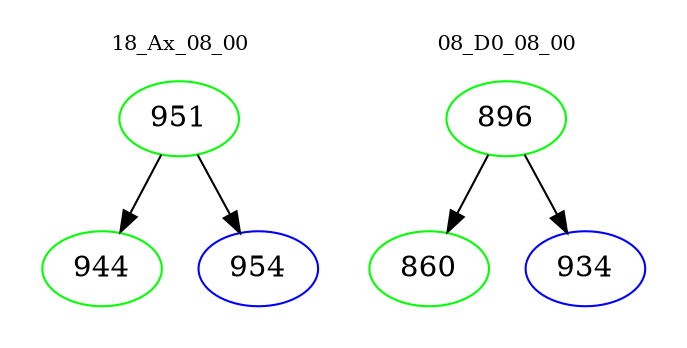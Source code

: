 digraph{
subgraph cluster_0 {
color = white
label = "18_Ax_08_00";
fontsize=10;
T0_951 [label="951", color="green"]
T0_951 -> T0_944 [color="black"]
T0_944 [label="944", color="green"]
T0_951 -> T0_954 [color="black"]
T0_954 [label="954", color="blue"]
}
subgraph cluster_1 {
color = white
label = "08_D0_08_00";
fontsize=10;
T1_896 [label="896", color="green"]
T1_896 -> T1_860 [color="black"]
T1_860 [label="860", color="green"]
T1_896 -> T1_934 [color="black"]
T1_934 [label="934", color="blue"]
}
}
